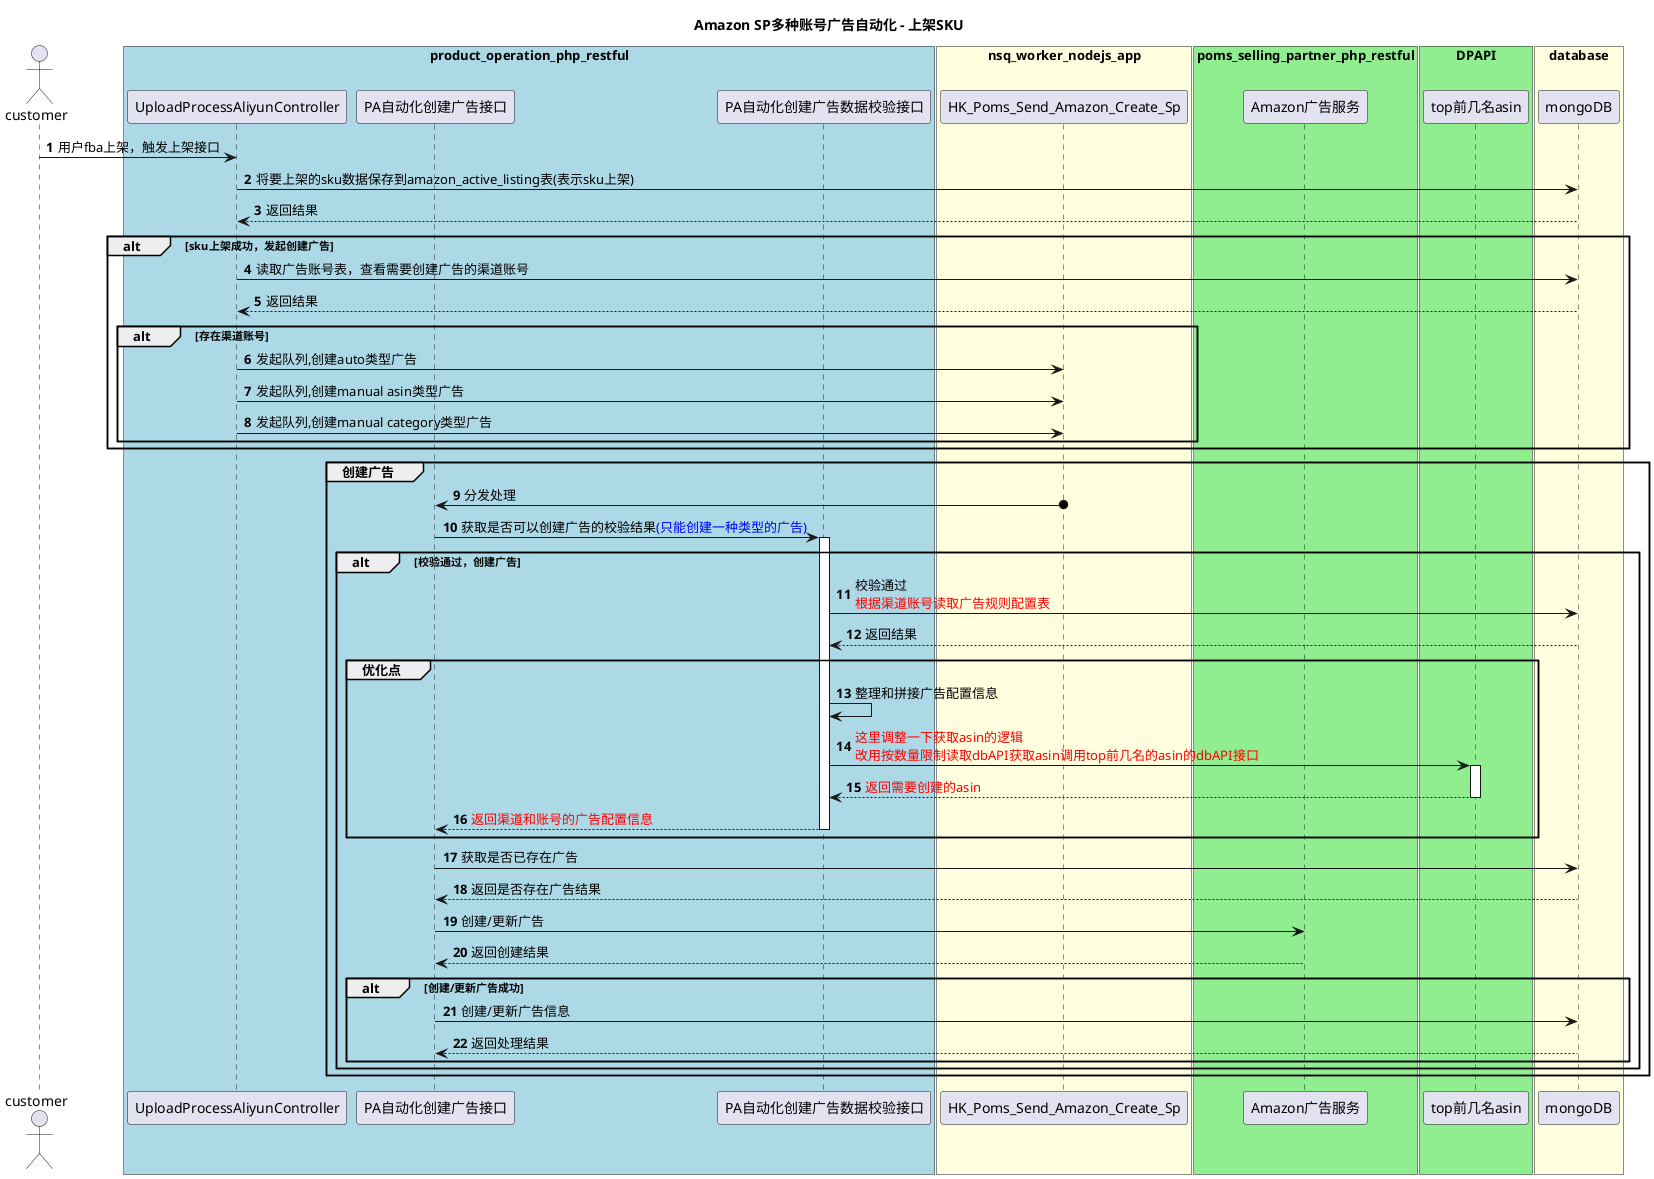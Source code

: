@startuml
title Amazon SP多种账号广告自动化 - 上架SKU
autonumber
actor "customer" as customer
box "product_operation_php_restful" #lightBlue

participant "UploadProcessAliyunController" as uploadPrecess
participant "PA自动化创建广告接口" as paAutoAmazonSP
participant "PA自动化创建广告数据校验接口" as paAutoAmazonSPValidate
end box

box "nsq_worker_nodejs_app" #lightYellow
participant "HK_Poms_Send_Amazon_Create_Sp" as HK_Poms_Send_Amazon_Create_Sp
end box

box "poms_selling_partner_php_restful" #lightGreen
participant "Amazon广告服务" as amazon
end box

box "DPAPI" #lightGreen
participant "top前几名asin" as api
end box


box "database" #lightYellow
participant "mongoDB" as db
end box
customer -> uploadPrecess : 用户fba上架，触发上架接口
uploadPrecess -> db : 将要上架的sku数据保存到amazon_active_listing表(表示sku上架)
db --> uploadPrecess : 返回结果
alt sku上架成功，发起创建广告
uploadPrecess -> db : 读取广告账号表，查看需要创建广告的渠道账号
db --> uploadPrecess : 返回结果
alt 存在渠道账号
uploadPrecess -> HK_Poms_Send_Amazon_Create_Sp : 发起队列,创建auto类型广告
uploadPrecess -> HK_Poms_Send_Amazon_Create_Sp : 发起队列,创建manual asin类型广告
uploadPrecess -> HK_Poms_Send_Amazon_Create_Sp : 发起队列,创建manual category类型广告
end
end

group 创建广告
HK_Poms_Send_Amazon_Create_Sp o-> paAutoAmazonSP : 分发处理
paAutoAmazonSP -> paAutoAmazonSPValidate : 获取是否可以创建广告的校验结果<color #blue>(只能创建一种类型的广告)

alt 校验通过，创建广告
activate paAutoAmazonSPValidate
paAutoAmazonSPValidate -> db : 校验通过\n<color #red>根据渠道账号读取广告规则配置表
db --> paAutoAmazonSPValidate : 返回结果
group 优化点
paAutoAmazonSPValidate -> paAutoAmazonSPValidate : 整理和拼接广告配置信息
paAutoAmazonSPValidate -> api : <color #red>这里调整一下获取asin的逻辑\n<color #red>改用按数量限制读取dbAPI获取asin调用top前几名的asin的dbAPI接口
activate api
api --> paAutoAmazonSPValidate : <color #red>返回需要创建的asin
deactivate api
paAutoAmazonSPValidate --> paAutoAmazonSP : <color #red>返回渠道和账号的广告配置信息
deactivate paAutoAmazonSPValidate
end
paAutoAmazonSP -> db : 获取是否已存在广告
db --> paAutoAmazonSP : 返回是否存在广告结果


paAutoAmazonSP -> amazon : 创建/更新广告
amazon --> paAutoAmazonSP : 返回创建结果

alt 创建/更新广告成功
paAutoAmazonSP -> db : 创建/更新广告信息
db --> paAutoAmazonSP : 返回处理结果
end
end
end


@enduml